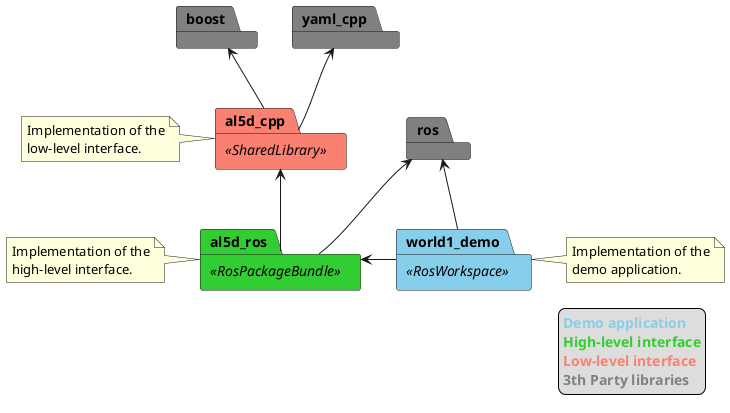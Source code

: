 @startuml

package al5d_cpp <<SharedLibrary>> #Salmon
package al5d_ros <<RosPackageBundle>> #LimeGreen
package ros #Gray
package boost #Gray
package yaml_cpp#Gray
package world1_demo <<RosWorkspace>> #SkyBlue

al5d_cpp <-- al5d_ros
boost <-- al5d_cpp
yaml_cpp <-- al5d_cpp
ros <-- al5d_ros
ros <-- world1_demo
al5d_ros <- world1_demo

note left of al5d_cpp : Implementation of the\nlow-level interface.
note left of al5d_ros : Implementation of the\nhigh-level interface.
note right of world1_demo : Implementation of the\ndemo application.

legend right
  <b><color:SkyBlue>Demo application</color></b>
  <b><color:LimeGreen>High-level interface</color></b>
  <b><color:Salmon>Low-level interface</color></b>
  <b><color:Gray>3th Party libraries</color></b>
endlegend

@enduml

